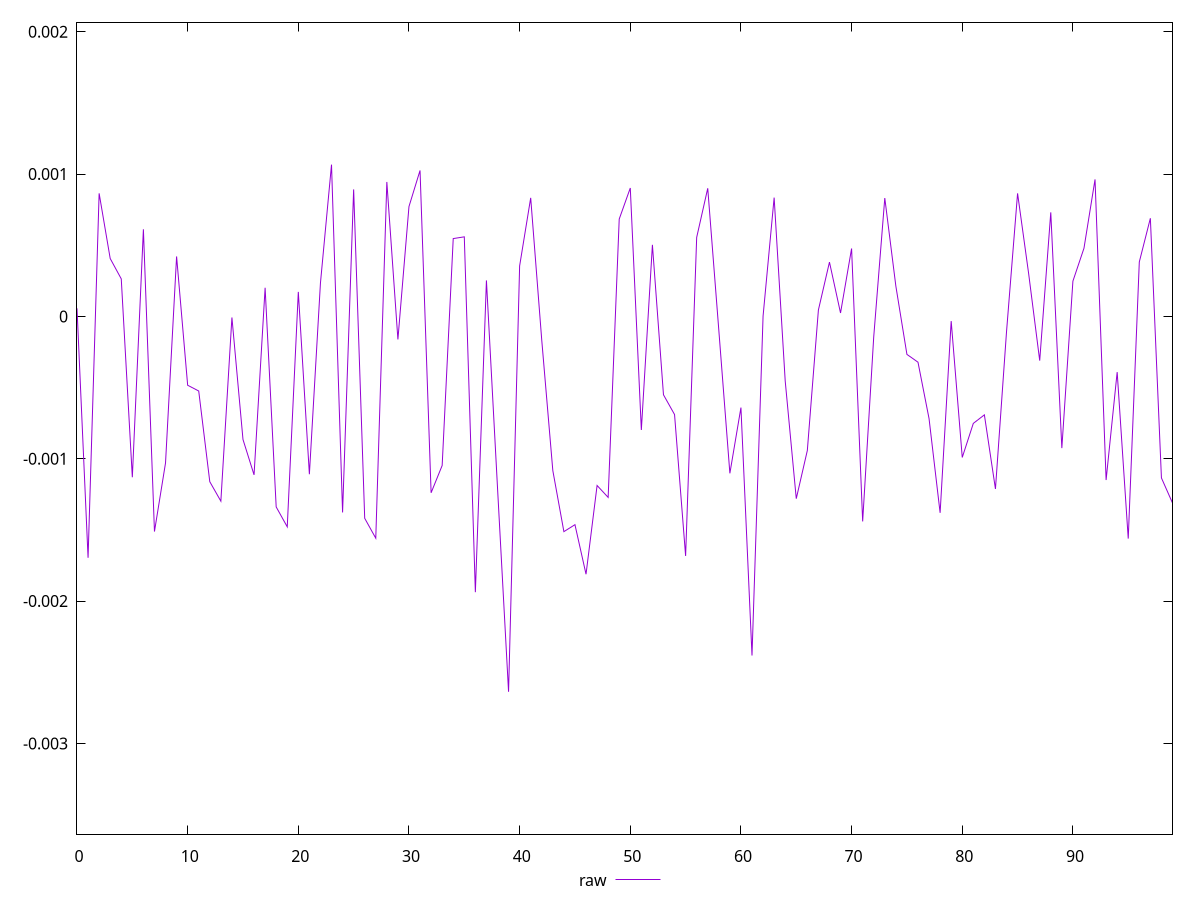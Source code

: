 reset

$raw <<EOF
0 0.000057050441796738933
1 -0.0016958380151216423
2 0.0008648046599253119
3 0.0004069655122831008
4 0.0002637458999404631
5 -0.0011298803791116162
6 0.0006120636594222773
7 -0.0015114571537291255
8 -0.001029415753392659
9 0.0004213321277666722
10 -0.00048357242079546047
11 -0.0005239493860818171
12 -0.0011612361846852486
13 -0.0012979954515557996
14 -0.00000731220169849986
15 -0.0008646041074699372
16 -0.00111325600909331
17 0.00020151036919117195
18 -0.001338469325255059
19 -0.0014783453851305356
20 0.00017230150414617172
21 -0.0011089704257322911
22 0.0002345349528764064
23 0.0010666651146040624
24 -0.0013771363097523576
25 0.0008924849858327012
26 -0.001418390022576243
27 -0.001558280035407577
28 0.0009446585415965131
29 -0.00016160213087405216
30 0.0007720265574549835
31 0.001025673921290693
32 -0.0012390854941057925
33 -0.001047315816219807
34 0.0005469946000164323
35 0.0005592807909334454
36 -0.0019373988777106187
37 0.0002529141726552199
38 -0.0012019688958219248
39 -0.0026374256730089664
40 0.0003548274404306086
41 0.0008329934307351135
42 -0.00016724286277878462
43 -0.001083271759674203
44 -0.001512084002822175
45 -0.001463100127165317
46 -0.0018112442378531734
47 -0.0011878216747872976
48 -0.0012714794553419862
49 0.0006841540407374732
50 0.0009023082607490497
51 -0.0007976037855238476
52 0.0005030416385853394
53 -0.000550552405099735
54 -0.0006893049746298612
55 -0.0016828121838011877
56 0.0005551275943016749
57 0.0009003753786566849
58 -0.0000960481254772598
59 -0.001102326985626411
60 -0.000640440533986835
61 -0.002382457624544445
62 0.000002162660617655715
63 0.0008349151099732805
64 -0.00045302860113886553
65 -0.0012804196727597716
66 -0.000941973417680441
67 0.00004506307932410428
68 0.00038173563664395464
69 0.000024216013356834905
70 0.0004772479172139389
71 -0.001440206525955231
72 -0.00014360748948171395
73 0.0008317385783273353
74 0.00021296211749156704
75 -0.0002667775984028224
76 -0.00032156622284883684
77 -0.0007180533182638893
78 -0.001380039617889519
79 -0.00003286553332670014
80 -0.0009906902601666176
81 -0.0007514083035566547
82 -0.0006914637487539753
83 -0.0012121789924890735
84 -0.0001084469919779056
85 0.0008647544094031907
86 0.0003009911137060291
87 -0.0003105501174557844
88 0.0007313499052494045
89 -0.0009251233879162574
90 0.00024802459763891905
91 0.0004790852593329231
92 0.0009627336182154757
93 -0.0011494545563824558
94 -0.0003910582269196321
95 -0.0015610266833850355
96 0.00038275578004654876
97 0.0006897713657779997
98 -0.001134643780186398
99 -0.0013107078922483773
EOF

set key outside below
set xrange [0:99]
set yrange [-0.0036374256730089664:0.0020666651146040624]
set trange [-0.0036374256730089664:0.0020666651146040624]
set terminal svg size 640, 500 enhanced background rgb 'white'
set output "report_00019_2021-02-10T18-14-37.922Z//meta/pScore-difference/samples/pages+cached+noadtech+nomedia+nocss/raw/values.svg"

plot $raw title "raw" with line

reset
